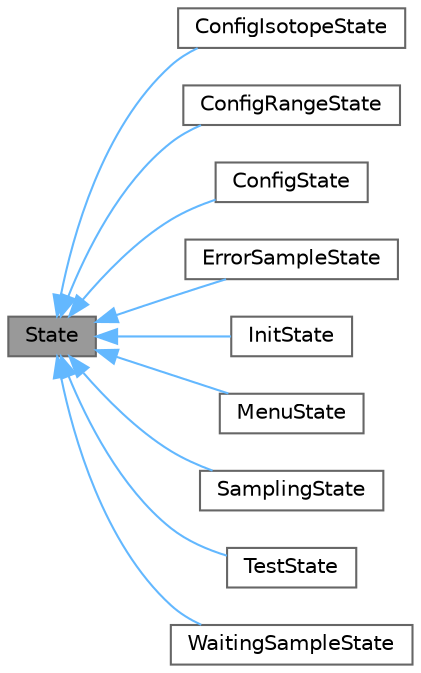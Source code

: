 digraph "State"
{
 // LATEX_PDF_SIZE
  bgcolor="transparent";
  edge [fontname=Helvetica,fontsize=10,labelfontname=Helvetica,labelfontsize=10];
  node [fontname=Helvetica,fontsize=10,shape=box,height=0.2,width=0.4];
  rankdir="LR";
  Node1 [id="Node000001",label="State",height=0.2,width=0.4,color="gray40", fillcolor="grey60", style="filled", fontcolor="black",tooltip="Clase base abstracta para los estados de la máquina de estados."];
  Node1 -> Node2 [id="edge1_Node000001_Node000002",dir="back",color="steelblue1",style="solid",tooltip=" "];
  Node2 [id="Node000002",label="ConfigIsotopeState",height=0.2,width=0.4,color="gray40", fillcolor="white", style="filled",URL="$classConfigIsotopeState.html",tooltip="Clase que maneja el estado de configuración del isótopo en la interfaz."];
  Node1 -> Node3 [id="edge2_Node000001_Node000003",dir="back",color="steelblue1",style="solid",tooltip=" "];
  Node3 [id="Node000003",label="ConfigRangeState",height=0.2,width=0.4,color="gray40", fillcolor="white", style="filled",URL="$classConfigRangeState.html",tooltip="Clase que maneja el estado de configuración de los límites en la interfaz."];
  Node1 -> Node4 [id="edge3_Node000001_Node000004",dir="back",color="steelblue1",style="solid",tooltip=" "];
  Node4 [id="Node000004",label="ConfigState",height=0.2,width=0.4,color="gray40", fillcolor="white", style="filled",URL="$classConfigState.html",tooltip="Clase que representa el estado de configuración del sistema."];
  Node1 -> Node5 [id="edge4_Node000001_Node000005",dir="back",color="steelblue1",style="solid",tooltip=" "];
  Node5 [id="Node000005",label="ErrorSampleState",height=0.2,width=0.4,color="gray40", fillcolor="white", style="filled",URL="$classErrorSampleState.html",tooltip="Clase que representa el estado de error en el muestreo."];
  Node1 -> Node6 [id="edge5_Node000001_Node000006",dir="back",color="steelblue1",style="solid",tooltip=" "];
  Node6 [id="Node000006",label="InitState",height=0.2,width=0.4,color="gray40", fillcolor="white", style="filled",URL="$classInitState.html",tooltip="Clase que representa el estado de inicialización del sistema."];
  Node1 -> Node7 [id="edge6_Node000001_Node000007",dir="back",color="steelblue1",style="solid",tooltip=" "];
  Node7 [id="Node000007",label="MenuState",height=0.2,width=0.4,color="gray40", fillcolor="white", style="filled",URL="$classMenuState.html",tooltip="Clase que representa el estado del menú del sistema."];
  Node1 -> Node8 [id="edge7_Node000001_Node000008",dir="back",color="steelblue1",style="solid",tooltip=" "];
  Node8 [id="Node000008",label="SamplingState",height=0.2,width=0.4,color="gray40", fillcolor="white", style="filled",URL="$classSamplingState.html",tooltip="Clase que maneja el estado de muestreo en la máquina de estados."];
  Node1 -> Node9 [id="edge8_Node000001_Node000009",dir="back",color="steelblue1",style="solid",tooltip=" "];
  Node9 [id="Node000009",label="TestState",height=0.2,width=0.4,color="gray40", fillcolor="white", style="filled",URL="$classTestState.html",tooltip="Clase que maneja el estado de prueba en la interfaz."];
  Node1 -> Node10 [id="edge9_Node000001_Node000010",dir="back",color="steelblue1",style="solid",tooltip=" "];
  Node10 [id="Node000010",label="WaitingSampleState",height=0.2,width=0.4,color="gray40", fillcolor="white", style="filled",URL="$classWaitingSampleState.html",tooltip="Clase que maneja el estado de espera antes de iniciar el muestreo."];
}
